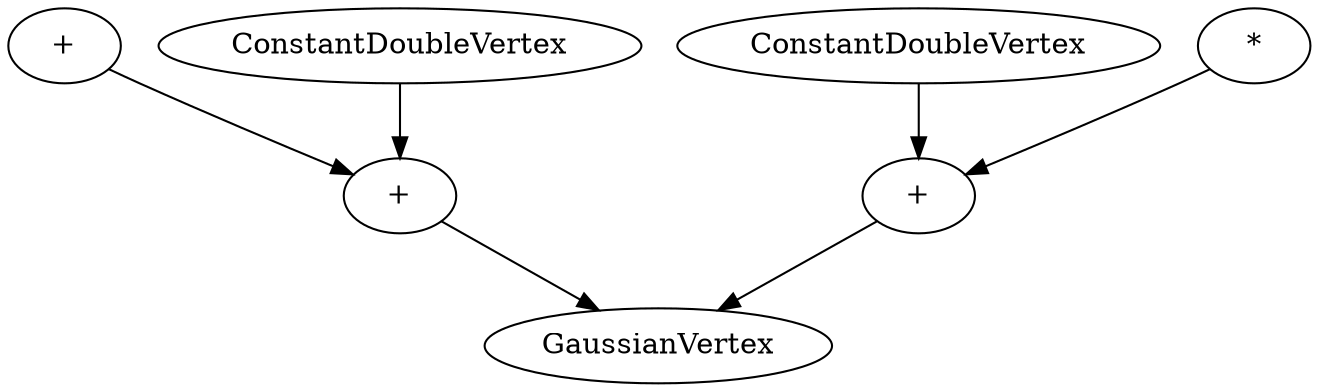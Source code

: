 digraph BayesianNetwork {
    0 [label="+"]
    1 [label="ConstantDoubleVertex"]
    2 [label="+"]
    3 [label="ConstantDoubleVertex"]
    4 [label="*"]
    5 [label="+"]
    6 [label="GaussianVertex"]
    3 -> 5
    0 -> 2
    1 -> 2
    4 -> 5
    2 -> 6
    5 -> 6
}